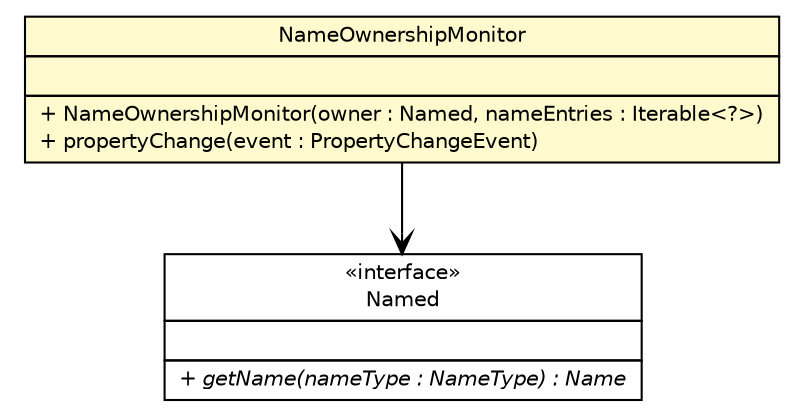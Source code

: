 #!/usr/local/bin/dot
#
# Class diagram 
# Generated by UMLGraph version R5_6-24-gf6e263 (http://www.umlgraph.org/)
#

digraph G {
	edge [fontname="Helvetica",fontsize=10,labelfontname="Helvetica",labelfontsize=10];
	node [fontname="Helvetica",fontsize=10,shape=plaintext];
	nodesep=0.25;
	ranksep=0.5;
	// com.edugility.nomen.NameOwnershipMonitor
	c100 [label=<<table title="com.edugility.nomen.NameOwnershipMonitor" border="0" cellborder="1" cellspacing="0" cellpadding="2" port="p" bgcolor="lemonChiffon" href="./NameOwnershipMonitor.html">
		<tr><td><table border="0" cellspacing="0" cellpadding="1">
<tr><td align="center" balign="center"> NameOwnershipMonitor </td></tr>
		</table></td></tr>
		<tr><td><table border="0" cellspacing="0" cellpadding="1">
<tr><td align="left" balign="left">  </td></tr>
		</table></td></tr>
		<tr><td><table border="0" cellspacing="0" cellpadding="1">
<tr><td align="left" balign="left"> + NameOwnershipMonitor(owner : Named, nameEntries : Iterable&lt;?&gt;) </td></tr>
<tr><td align="left" balign="left"> + propertyChange(event : PropertyChangeEvent) </td></tr>
		</table></td></tr>
		</table>>, URL="./NameOwnershipMonitor.html", fontname="Helvetica", fontcolor="black", fontsize=10.0];
	// com.edugility.nomen.Named
	c101 [label=<<table title="com.edugility.nomen.Named" border="0" cellborder="1" cellspacing="0" cellpadding="2" port="p" href="./Named.html">
		<tr><td><table border="0" cellspacing="0" cellpadding="1">
<tr><td align="center" balign="center"> &#171;interface&#187; </td></tr>
<tr><td align="center" balign="center"> Named </td></tr>
		</table></td></tr>
		<tr><td><table border="0" cellspacing="0" cellpadding="1">
<tr><td align="left" balign="left">  </td></tr>
		</table></td></tr>
		<tr><td><table border="0" cellspacing="0" cellpadding="1">
<tr><td align="left" balign="left"><font face="Helvetica-Oblique" point-size="10.0"> + getName(nameType : NameType) : Name </font></td></tr>
		</table></td></tr>
		</table>>, URL="./Named.html", fontname="Helvetica", fontcolor="black", fontsize=10.0];
	// com.edugility.nomen.NameOwnershipMonitor NAVASSOC com.edugility.nomen.Named
	c100:p -> c101:p [taillabel="", label="", headlabel="", fontname="Helvetica", fontcolor="black", fontsize=10.0, color="black", arrowhead=open];
}

